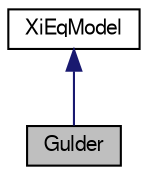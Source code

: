 digraph "Gulder"
{
  bgcolor="transparent";
  edge [fontname="FreeSans",fontsize="10",labelfontname="FreeSans",labelfontsize="10"];
  node [fontname="FreeSans",fontsize="10",shape=record];
  Node0 [label="Gulder",height=0.2,width=0.4,color="black", fillcolor="grey75", style="filled", fontcolor="black"];
  Node1 -> Node0 [dir="back",color="midnightblue",fontsize="10",style="solid",fontname="FreeSans"];
  Node1 [label="XiEqModel",height=0.2,width=0.4,color="black",URL="$a31866.html",tooltip="Base-class for all XiEq models used by the b-XiEq combustion model. The available models are : basicX..."];
}
